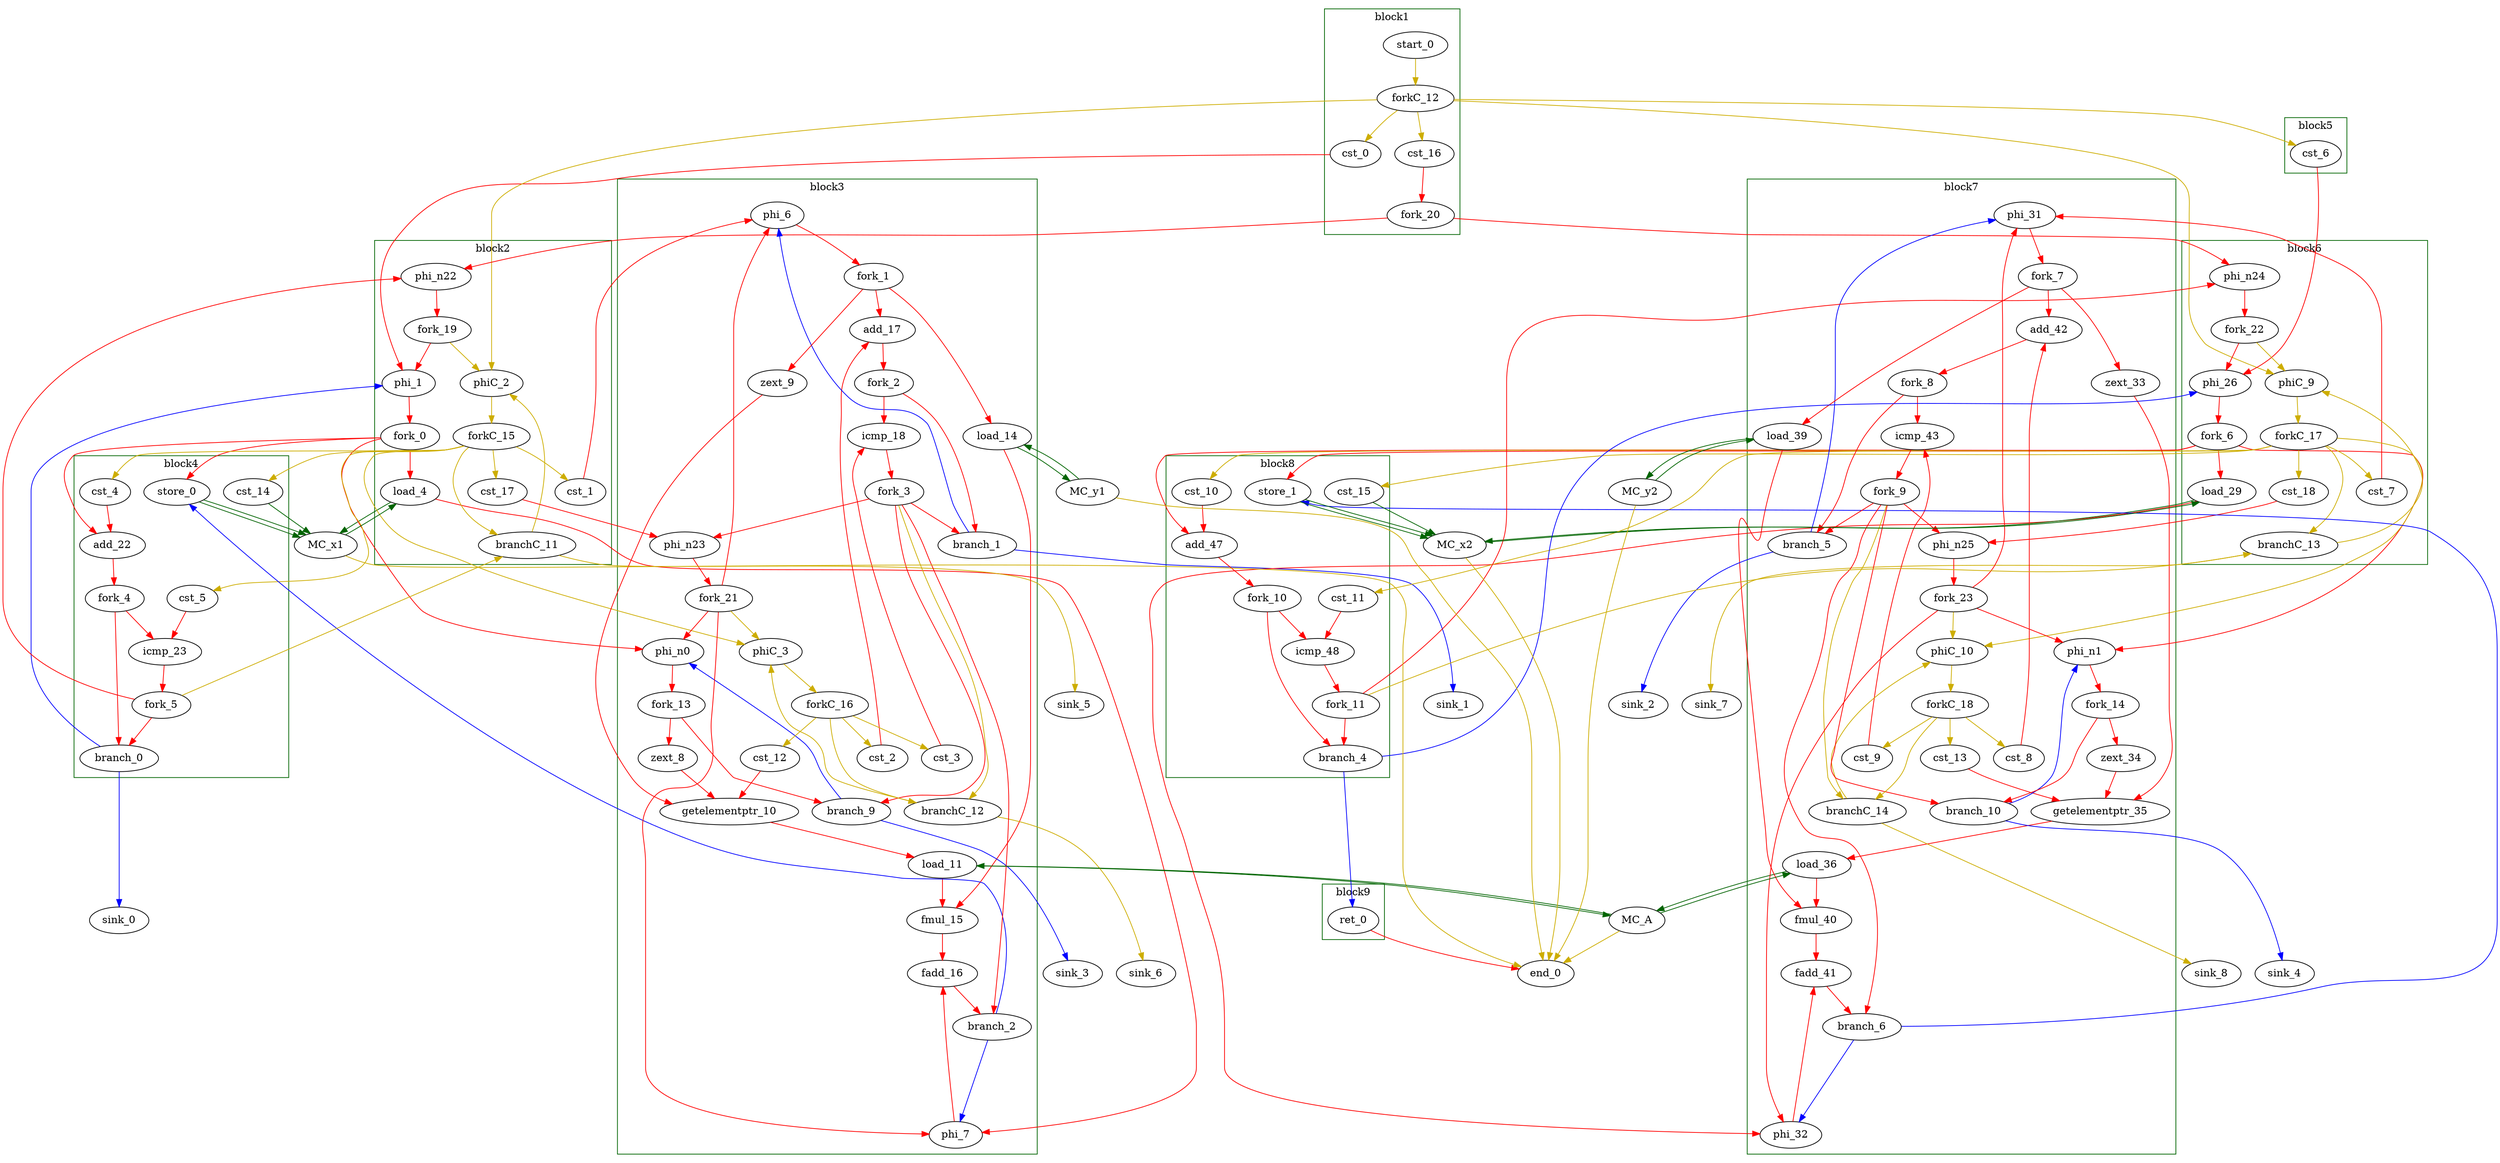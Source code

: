 Digraph G {
	splines=spline;
//DHLS version: 0.1.1" [shape = "none" pos = "20,20!"]

	subgraph cluster_0 {
	color = "darkgreen";
		label = "block1";
		"cst_0" [type = "Constant", bbID= 1, in = "in1:0", out = "out1:32", value = "0x00000000", tagged=false, taggers_num=0, tagger_id=-1];
		"start_0" [type = "Entry", control= "true", bbID= 1, in = "in1:0", out = "out1:0", tagged=false, taggers_num=0, tagger_id=-1];
		"cst_16" [type = "Constant", bbID= 1, in = "in1:0", out = "out1:32", value = "0x00000000", tagged=false, taggers_num=0, tagger_id=-1];
		"forkC_12" [type = "Fork", bbID= 1, in = "in1:0", out = "out1:0 out2:0 out3:0 out4:0 out5:0 ", tagged=false, taggers_num=0, tagger_id=-1];
		"fork_20" [type = "Fork", bbID= 1, in = "in1:1", out = "out1:1 out2:1 ", tagged=false, taggers_num=0, tagger_id=-1];

	}

	subgraph cluster_1 {
	color = "darkgreen";
		label = "block2";
		"phi_1" [type = "Mux", bbID= 2, in = "in1?:1 in2:32 in3:32 ", out = "out1:32", delay=0.366, tagged=false, taggers_num=0, tagger_id=-1];
		"load_4" [type = "Operator", bbID= 2, op = "mc_load_op",bbID= 2, portId= 0, offset= 0, in = "in1:32 in2:32", out = "out1:32 out2:32 ", delay=0.000, latency=2, II=1, tagged=false, taggers_num=0, tagger_id=-1];
		"cst_1" [type = "Constant", bbID= 2, in = "in1:0", out = "out1:32", value = "0x00000000", tagged=false, taggers_num=0, tagger_id=-1];
		"phiC_2" [type = "Mux", bbID= 2, in = "in1?:1 in2:0 in3:0 ", out = "out1:0", delay=0.166, tagged=false, taggers_num=0, tagger_id=-1];
		"phi_n22" [type = "Merge", bbID= 2, in = "in1:1 in2:1 ", out = "out1:1", delay=0.366, tagged=false, taggers_num=0, tagger_id=-1];
		"branchC_11" [type = "Branch", bbID= 2,  in = "in1:0 in2?:1", out = "out1+:0 out2-:0", tagged=false, taggers_num=0, tagger_id=-1];
		"cst_17" [type = "Constant", bbID= 2, in = "in1:0", out = "out1:1", value = "0x00000000", tagged=false, taggers_num=0, tagger_id=-1];
		"fork_0" [type = "Fork", bbID= 2, in = "in1:32", out = "out1:32 out2:32 out3:32 out4:32 ", tagged=false, taggers_num=0, tagger_id=-1];
		"forkC_15" [type = "Fork", bbID= 2, in = "in1:0", out = "out1:0 out2:0 out3:0 out4:0 out5:0 out6:0 out7:0 ", tagged=false, taggers_num=0, tagger_id=-1];
		"fork_19" [type = "Fork", bbID= 2, in = "in1:1", out = "out1:1 out2:1 ", tagged=false, taggers_num=0, tagger_id=-1];

	}

	subgraph cluster_2 {
	color = "darkgreen";
		label = "block3";
		"phi_6" [type = "Mux", bbID= 3, in = "in1?:1 in2:32 in3:32 ", out = "out1:32", delay=0.366, tagged=false, taggers_num=0, tagger_id=-1];
		"phi_7" [type = "Mux", bbID= 3, in = "in1?:1 in2:32 in3:32 ", out = "out1:32", delay=0.366, tagged=false, taggers_num=0, tagger_id=-1];
		"zext_8" [type = "Operator", bbID= 3, op = "zext_op", in = "in1:32 ", out = "out1:32 ", delay=0.000, latency=0, II=1, tagged=false, taggers_num=0, tagger_id=-1];
		"zext_9" [type = "Operator", bbID= 3, op = "zext_op", in = "in1:32 ", out = "out1:32 ", delay=0.000, latency=0, II=1, tagged=false, taggers_num=0, tagger_id=-1];
		"getelementptr_10" [type = "Operator", bbID= 3, op = "getelementptr_op", in = "in1:32 in2:32 in3:32 ", out = "out1:32 ", constants=1, delay=2.966, latency=0, II=1, tagged=false, taggers_num=0, tagger_id=-1];
		"load_11" [type = "Operator", bbID= 3, op = "mc_load_op",bbID= 3, portId= 0, offset= 0, in = "in1:32 in2:32", out = "out1:32 out2:32 ", delay=0.000, latency=2, II=1, tagged=false, taggers_num=0, tagger_id=-1];
		"load_14" [type = "Operator", bbID= 3, op = "mc_load_op",bbID= 3, portId= 0, offset= 0, in = "in1:32 in2:32", out = "out1:32 out2:32 ", delay=0.000, latency=2, II=1, tagged=false, taggers_num=0, tagger_id=-1];
		"fmul_15" [type = "Operator", bbID= 3, op = "fmul_op", in = "in1:32 in2:32 ", out = "out1:32 ", delay=0.966, latency=6, II=1, tagged=false, taggers_num=0, tagger_id=-1];
		"fadd_16" [type = "Operator", bbID= 3, op = "fadd_op", in = "in1:32 in2:32 ", out = "out1:32 ", delay=0.966, latency=10, II=1, tagged=false, taggers_num=0, tagger_id=-1];
		"cst_2" [type = "Constant", bbID= 3, in = "in1:0", out = "out1:32", value = "0x00000001", tagged=false, taggers_num=0, tagger_id=-1];
		"add_17" [type = "Operator", bbID= 3, op = "add_op", in = "in1:32 in2:32 ", out = "out1:32 ", delay=1.693, latency=0, II=1, tagged=false, taggers_num=0, tagger_id=-1];
		"cst_3" [type = "Constant", bbID= 3, in = "in1:0", out = "out1:32", value = "0x0000001E", tagged=false, taggers_num=0, tagger_id=-1];
		"icmp_18" [type = "Operator", bbID= 3, op = "icmp_ult_op", in = "in1:32 in2:32 ", out = "out1:1 ", delay=1.530, latency=0, II=1, tagged=false, taggers_num=0, tagger_id=-1];
		"cst_12" [type = "Constant", bbID= 3, in = "in1:0", out = "out1:32", value = "0x0000001E", tagged=false, taggers_num=0, tagger_id=-1];
		"phi_n0" [type = "Mux", bbID= 3, in = "in1?:1 in2:32 in3:32 ", out = "out1:32", delay=0.366, tagged=false, taggers_num=0, tagger_id=-1];
		"phiC_3" [type = "Mux", bbID= 3, in = "in1?:1 in2:0 in3:0 ", out = "out1:0", delay=0.166, tagged=false, taggers_num=0, tagger_id=-1];
		"branch_1" [type = "Branch", bbID= 3,  in = "in1:32 in2?:1", out = "out1+:32 out2-:32", tagged=false, taggers_num=0, tagger_id=-1];
		"phi_n23" [type = "Merge", bbID= 3, in = "in1:1 in2:1 ", out = "out1:1", delay=0.366, tagged=false, taggers_num=0, tagger_id=-1];
		"branch_2" [type = "Branch", bbID= 3,  in = "in1:32 in2?:1", out = "out1+:32 out2-:32", tagged=false, taggers_num=0, tagger_id=-1];
		"branch_9" [type = "Branch", bbID= 3,  in = "in1:32 in2?:1", out = "out1+:32 out2-:32", tagged=false, taggers_num=0, tagger_id=-1];
		"branchC_12" [type = "Branch", bbID= 3,  in = "in1:0 in2?:1", out = "out1+:0 out2-:0", tagged=false, taggers_num=0, tagger_id=-1];
		"fork_1" [type = "Fork", bbID= 3, in = "in1:32", out = "out1:32 out2:32 out3:32 ", tagged=false, taggers_num=0, tagger_id=-1];
		"fork_2" [type = "Fork", bbID= 3, in = "in1:32", out = "out1:32 out2:32 ", tagged=false, taggers_num=0, tagger_id=-1];
		"fork_3" [type = "Fork", bbID= 3, in = "in1:1", out = "out1:1 out2:1 out3:1 out4:1 out5:1 ", tagged=false, taggers_num=0, tagger_id=-1];
		"fork_13" [type = "Fork", bbID= 3, in = "in1:32", out = "out1:32 out2:32 ", tagged=false, taggers_num=0, tagger_id=-1];
		"forkC_16" [type = "Fork", bbID= 3, in = "in1:0", out = "out1:0 out2:0 out3:0 out4:0 ", tagged=false, taggers_num=0, tagger_id=-1];
		"fork_21" [type = "Fork", bbID= 3, in = "in1:1", out = "out1:1 out2:1 out3:1 out4:1 ", tagged=false, taggers_num=0, tagger_id=-1];

	}

	subgraph cluster_3 {
	color = "darkgreen";
		label = "block4";
		"store_0" [type = "Operator", bbID= 4, op = "mc_store_op",bbID= 4, portId= 0, offset= 0, in = "in1:32 in2:32 ", out = "out1:32 out2:32 ", delay=0.000, latency=0, II=1, tagged=false, taggers_num=0, tagger_id=-1];
		"cst_4" [type = "Constant", bbID= 4, in = "in1:0", out = "out1:32", value = "0x00000001", tagged=false, taggers_num=0, tagger_id=-1];
		"add_22" [type = "Operator", bbID= 4, op = "add_op", in = "in1:32 in2:32 ", out = "out1:32 ", delay=1.693, latency=0, II=1, tagged=false, taggers_num=0, tagger_id=-1];
		"cst_5" [type = "Constant", bbID= 4, in = "in1:0", out = "out1:32", value = "0x0000001E", tagged=false, taggers_num=0, tagger_id=-1];
		"icmp_23" [type = "Operator", bbID= 4, op = "icmp_ult_op", in = "in1:32 in2:32 ", out = "out1:1 ", delay=1.530, latency=0, II=1, tagged=false, taggers_num=0, tagger_id=-1];
		"cst_14" [type = "Constant", bbID= 4, in = "in1:0", out = "out1:32", value = "0x00000001", tagged=false, taggers_num=0, tagger_id=-1];
		"branch_0" [type = "Branch", bbID= 4,  in = "in1:32 in2?:1", out = "out1+:32 out2-:32", tagged=false, taggers_num=0, tagger_id=-1];
		"fork_4" [type = "Fork", bbID= 4, in = "in1:32", out = "out1:32 out2:32 ", tagged=false, taggers_num=0, tagger_id=-1];
		"fork_5" [type = "Fork", bbID= 4, in = "in1:1", out = "out1:1 out2:1 out3:1 ", tagged=false, taggers_num=0, tagger_id=-1];

	}

	subgraph cluster_4 {
	color = "darkgreen";
		label = "block5";
		"cst_6" [type = "Constant", bbID= 5, in = "in1:0", out = "out1:32", value = "0x00000000", tagged=false, taggers_num=0, tagger_id=-1];

	}

	subgraph cluster_5 {
	color = "darkgreen";
		label = "block6";
		"phi_26" [type = "Mux", bbID= 6, in = "in1?:1 in2:32 in3:32 ", out = "out1:32", delay=0.366, tagged=false, taggers_num=0, tagger_id=-1];
		"load_29" [type = "Operator", bbID= 6, op = "mc_load_op",bbID= 6, portId= 0, offset= 0, in = "in1:32 in2:32", out = "out1:32 out2:32 ", delay=0.000, latency=2, II=1, tagged=false, taggers_num=0, tagger_id=-1];
		"cst_7" [type = "Constant", bbID= 6, in = "in1:0", out = "out1:32", value = "0x00000000", tagged=false, taggers_num=0, tagger_id=-1];
		"phiC_9" [type = "Mux", bbID= 6, in = "in1?:1 in2:0 in3:0 ", out = "out1:0", delay=0.166, tagged=false, taggers_num=0, tagger_id=-1];
		"phi_n24" [type = "Merge", bbID= 6, in = "in1:1 in2:1 ", out = "out1:1", delay=0.366, tagged=false, taggers_num=0, tagger_id=-1];
		"branchC_13" [type = "Branch", bbID= 6,  in = "in1:0 in2?:1", out = "out1+:0 out2-:0", tagged=false, taggers_num=0, tagger_id=-1];
		"cst_18" [type = "Constant", bbID= 6, in = "in1:0", out = "out1:1", value = "0x00000000", tagged=false, taggers_num=0, tagger_id=-1];
		"fork_6" [type = "Fork", bbID= 6, in = "in1:32", out = "out1:32 out2:32 out3:32 out4:32 ", tagged=false, taggers_num=0, tagger_id=-1];
		"forkC_17" [type = "Fork", bbID= 6, in = "in1:0", out = "out1:0 out2:0 out3:0 out4:0 out5:0 out6:0 out7:0 ", tagged=false, taggers_num=0, tagger_id=-1];
		"fork_22" [type = "Fork", bbID= 6, in = "in1:1", out = "out1:1 out2:1 ", tagged=false, taggers_num=0, tagger_id=-1];

	}

	subgraph cluster_6 {
	color = "darkgreen";
		label = "block7";
		"phi_31" [type = "Mux", bbID= 7, in = "in1?:1 in2:32 in3:32 ", out = "out1:32", delay=0.366, tagged=false, taggers_num=0, tagger_id=-1];
		"phi_32" [type = "Mux", bbID= 7, in = "in1?:1 in2:32 in3:32 ", out = "out1:32", delay=0.366, tagged=false, taggers_num=0, tagger_id=-1];
		"zext_33" [type = "Operator", bbID= 7, op = "zext_op", in = "in1:32 ", out = "out1:32 ", delay=0.000, latency=0, II=1, tagged=false, taggers_num=0, tagger_id=-1];
		"zext_34" [type = "Operator", bbID= 7, op = "zext_op", in = "in1:32 ", out = "out1:32 ", delay=0.000, latency=0, II=1, tagged=false, taggers_num=0, tagger_id=-1];
		"getelementptr_35" [type = "Operator", bbID= 7, op = "getelementptr_op", in = "in1:32 in2:32 in3:32 ", out = "out1:32 ", constants=1, delay=2.966, latency=0, II=1, tagged=false, taggers_num=0, tagger_id=-1];
		"load_36" [type = "Operator", bbID= 7, op = "mc_load_op",bbID= 7, portId= 1, offset= 0, in = "in1:32 in2:32", out = "out1:32 out2:32 ", delay=0.000, latency=2, II=1, tagged=false, taggers_num=0, tagger_id=-1];
		"load_39" [type = "Operator", bbID= 7, op = "mc_load_op",bbID= 7, portId= 0, offset= 0, in = "in1:32 in2:32", out = "out1:32 out2:32 ", delay=0.000, latency=2, II=1, tagged=false, taggers_num=0, tagger_id=-1];
		"fmul_40" [type = "Operator", bbID= 7, op = "fmul_op", in = "in1:32 in2:32 ", out = "out1:32 ", delay=0.966, latency=6, II=1, tagged=false, taggers_num=0, tagger_id=-1];
		"fadd_41" [type = "Operator", bbID= 7, op = "fadd_op", in = "in1:32 in2:32 ", out = "out1:32 ", delay=0.966, latency=10, II=1, tagged=false, taggers_num=0, tagger_id=-1];
		"cst_8" [type = "Constant", bbID= 7, in = "in1:0", out = "out1:32", value = "0x00000001", tagged=false, taggers_num=0, tagger_id=-1];
		"add_42" [type = "Operator", bbID= 7, op = "add_op", in = "in1:32 in2:32 ", out = "out1:32 ", delay=1.693, latency=0, II=1, tagged=false, taggers_num=0, tagger_id=-1];
		"cst_9" [type = "Constant", bbID= 7, in = "in1:0", out = "out1:32", value = "0x0000001E", tagged=false, taggers_num=0, tagger_id=-1];
		"icmp_43" [type = "Operator", bbID= 7, op = "icmp_ult_op", in = "in1:32 in2:32 ", out = "out1:1 ", delay=1.530, latency=0, II=1, tagged=false, taggers_num=0, tagger_id=-1];
		"cst_13" [type = "Constant", bbID= 7, in = "in1:0", out = "out1:32", value = "0x0000001E", tagged=false, taggers_num=0, tagger_id=-1];
		"phi_n1" [type = "Mux", bbID= 7, in = "in1?:1 in2:32 in3:32 ", out = "out1:32", delay=0.366, tagged=false, taggers_num=0, tagger_id=-1];
		"phiC_10" [type = "Mux", bbID= 7, in = "in1?:1 in2:0 in3:0 ", out = "out1:0", delay=0.166, tagged=false, taggers_num=0, tagger_id=-1];
		"branch_5" [type = "Branch", bbID= 7,  in = "in1:32 in2?:1", out = "out1+:32 out2-:32", tagged=false, taggers_num=0, tagger_id=-1];
		"phi_n25" [type = "Merge", bbID= 7, in = "in1:1 in2:1 ", out = "out1:1", delay=0.366, tagged=false, taggers_num=0, tagger_id=-1];
		"branch_6" [type = "Branch", bbID= 7,  in = "in1:32 in2?:1", out = "out1+:32 out2-:32", tagged=false, taggers_num=0, tagger_id=-1];
		"branch_10" [type = "Branch", bbID= 7,  in = "in1:32 in2?:1", out = "out1+:32 out2-:32", tagged=false, taggers_num=0, tagger_id=-1];
		"branchC_14" [type = "Branch", bbID= 7,  in = "in1:0 in2?:1", out = "out1+:0 out2-:0", tagged=false, taggers_num=0, tagger_id=-1];
		"fork_7" [type = "Fork", bbID= 7, in = "in1:32", out = "out1:32 out2:32 out3:32 ", tagged=false, taggers_num=0, tagger_id=-1];
		"fork_8" [type = "Fork", bbID= 7, in = "in1:32", out = "out1:32 out2:32 ", tagged=false, taggers_num=0, tagger_id=-1];
		"fork_9" [type = "Fork", bbID= 7, in = "in1:1", out = "out1:1 out2:1 out3:1 out4:1 out5:1 ", tagged=false, taggers_num=0, tagger_id=-1];
		"fork_14" [type = "Fork", bbID= 7, in = "in1:32", out = "out1:32 out2:32 ", tagged=false, taggers_num=0, tagger_id=-1];
		"forkC_18" [type = "Fork", bbID= 7, in = "in1:0", out = "out1:0 out2:0 out3:0 out4:0 ", tagged=false, taggers_num=0, tagger_id=-1];
		"fork_23" [type = "Fork", bbID= 7, in = "in1:1", out = "out1:1 out2:1 out3:1 out4:1 ", tagged=false, taggers_num=0, tagger_id=-1];

	}

	subgraph cluster_7 {
	color = "darkgreen";
		label = "block8";
		"store_1" [type = "Operator", bbID= 8, op = "mc_store_op",bbID= 8, portId= 0, offset= 0, in = "in1:32 in2:32 ", out = "out1:32 out2:32 ", delay=0.000, latency=0, II=1, tagged=false, taggers_num=0, tagger_id=-1];
		"cst_10" [type = "Constant", bbID= 8, in = "in1:0", out = "out1:32", value = "0x00000001", tagged=false, taggers_num=0, tagger_id=-1];
		"add_47" [type = "Operator", bbID= 8, op = "add_op", in = "in1:32 in2:32 ", out = "out1:32 ", delay=1.693, latency=0, II=1, tagged=false, taggers_num=0, tagger_id=-1];
		"cst_11" [type = "Constant", bbID= 8, in = "in1:0", out = "out1:32", value = "0x0000001E", tagged=false, taggers_num=0, tagger_id=-1];
		"icmp_48" [type = "Operator", bbID= 8, op = "icmp_ult_op", in = "in1:32 in2:32 ", out = "out1:1 ", delay=1.530, latency=0, II=1, tagged=false, taggers_num=0, tagger_id=-1];
		"cst_15" [type = "Constant", bbID= 8, in = "in1:0", out = "out1:32", value = "0x00000001", tagged=false, taggers_num=0, tagger_id=-1];
		"branch_4" [type = "Branch", bbID= 8,  in = "in1:32 in2?:1", out = "out1+:32 out2-:32", tagged=false, taggers_num=0, tagger_id=-1];
		"fork_10" [type = "Fork", bbID= 8, in = "in1:32", out = "out1:32 out2:32 ", tagged=false, taggers_num=0, tagger_id=-1];
		"fork_11" [type = "Fork", bbID= 8, in = "in1:1", out = "out1:1 out2:1 out3:1 ", tagged=false, taggers_num=0, tagger_id=-1];

	}

	subgraph cluster_8 {
	color = "darkgreen";
		label = "block9";
		"ret_0" [type = "Operator", bbID= 9, op = "ret_op", in = "in1:32 ", out = "out1:32 ", delay=0.000, latency=0, II=1, tagged=false, taggers_num=0, tagger_id=-1];

	}
	"MC_x1" [type = "MC", bbID= 0, in = "in1:32*c0 in2:32*l0a in3:32*s0a in4:32*s0d ", out = "out1:32*l0d out2:0*e ", memory = "x1", bbcount = 1, ldcount = 1, stcount = 1];
	"MC_A" [type = "MC", bbID= 0, in = "in1:32*l0a in2:32*l1a ", out = "out1:32*l0d out2:32*l1d out3:0*e ", memory = "A", bbcount = 0, ldcount = 2, stcount = 0];
	"MC_y1" [type = "MC", bbID= 0, in = "in1:32*l0a ", out = "out1:32*l0d out2:0*e ", memory = "y1", bbcount = 0, ldcount = 1, stcount = 0];
	"MC_x2" [type = "MC", bbID= 0, in = "in1:32*c0 in2:32*l0a in3:32*s0a in4:32*s0d ", out = "out1:32*l0d out2:0*e ", memory = "x2", bbcount = 1, ldcount = 1, stcount = 1];
	"MC_y2" [type = "MC", bbID= 0, in = "in1:32*l0a ", out = "out1:32*l0d out2:0*e ", memory = "y2", bbcount = 0, ldcount = 1, stcount = 0];
	"sink_0" [type = "Sink", bbID= 0, in = "in1:32"];
	"sink_1" [type = "Sink", bbID= 0, in = "in1:32"];
	"sink_2" [type = "Sink", bbID= 0, in = "in1:32"];
	"sink_3" [type = "Sink", bbID= 0, in = "in1:32"];
	"sink_4" [type = "Sink", bbID= 0, in = "in1:32"];
	"sink_5" [type = "Sink", bbID= 0, in = "in1:0"];
	"sink_6" [type = "Sink", bbID= 0, in = "in1:0"];
	"sink_7" [type = "Sink", bbID= 0, in = "in1:0"];
	"sink_8" [type = "Sink", bbID= 0, in = "in1:0"];
	"end_0" [type = "Exit", bbID= 0, in = "in1:0*e in2:0*e in3:0*e in4:0*e in5:0*e  in6:32 ", out = "out1:32" ];

	"load_4" -> "MC_x1" [color = "darkgreen", mem_address = "true", from = "out2", to = "in2"];
	"MC_x1" -> "load_4" [color = "darkgreen", mem_address = "false", from = "out1", to = "in1"];
	"load_11" -> "MC_A" [color = "darkgreen", mem_address = "true", from = "out2", to = "in1"];
	"MC_A" -> "load_11" [color = "darkgreen", mem_address = "false", from = "out1", to = "in1"];
	"load_14" -> "MC_y1" [color = "darkgreen", mem_address = "true", from = "out2", to = "in1"];
	"MC_y1" -> "load_14" [color = "darkgreen", mem_address = "false", from = "out1", to = "in1"];
	"store_0" -> "MC_x1" [color = "darkgreen", mem_address = "true", from = "out2", to = "in3"];
	"store_0" -> "MC_x1" [color = "darkgreen", mem_address = "false", from = "out1", to = "in4"];
	"load_29" -> "MC_x2" [color = "darkgreen", mem_address = "true", from = "out2", to = "in2"];
	"MC_x2" -> "load_29" [color = "darkgreen", mem_address = "false", from = "out1", to = "in1"];
	"load_36" -> "MC_A" [color = "darkgreen", mem_address = "true", from = "out2", to = "in2"];
	"MC_A" -> "load_36" [color = "darkgreen", mem_address = "false", from = "out2", to = "in1"];
	"load_39" -> "MC_y2" [color = "darkgreen", mem_address = "true", from = "out2", to = "in1"];
	"MC_y2" -> "load_39" [color = "darkgreen", mem_address = "false", from = "out1", to = "in1"];
	"store_1" -> "MC_x2" [color = "darkgreen", mem_address = "true", from = "out2", to = "in3"];
	"store_1" -> "MC_x2" [color = "darkgreen", mem_address = "false", from = "out1", to = "in4"];
	"cst_14" -> "MC_x1" [color = "darkgreen", from = "out1", to = "in1"];
	"MC_x1" -> "end_0" [color = "gold3", from = "out2", to = "in1"];
	"MC_A" -> "end_0" [color = "gold3", from = "out3", to = "in2"];
	"MC_y1" -> "end_0" [color = "gold3", from = "out2", to = "in3"];
	"cst_15" -> "MC_x2" [color = "darkgreen", from = "out1", to = "in1"];
	"MC_x2" -> "end_0" [color = "gold3", from = "out2", to = "in4"];
	"MC_y2" -> "end_0" [color = "gold3", from = "out2", to = "in5"];
	"cst_0" -> "phi_1" [color = "red", from = "out1", to = "in2"];
	"phi_1" -> "fork_0" [color = "red", from = "out1", to = "in1"];
	"load_4" -> "phi_7" [color = "red", from = "out1", to = "in2"];
	"cst_1" -> "phi_6" [color = "red", from = "out1", to = "in2"];
	"phi_6" -> "fork_1" [color = "red", from = "out1", to = "in1"];
	"phi_7" -> "fadd_16" [color = "red", from = "out1", to = "in1"];
	"zext_8" -> "getelementptr_10" [color = "red", from = "out1", to = "in1"];
	"zext_9" -> "getelementptr_10" [color = "red", from = "out1", to = "in2"];
	"getelementptr_10" -> "load_11" [color = "red", from = "out1", to = "in2"];
	"load_11" -> "fmul_15" [color = "red", from = "out1", to = "in1"];
	"load_14" -> "fmul_15" [color = "red", from = "out1", to = "in2"];
	"fmul_15" -> "fadd_16" [color = "red", from = "out1", to = "in2"];
	"fadd_16" -> "branch_2" [color = "red", from = "out1", to = "in1"];
	"cst_2" -> "add_17" [color = "red", from = "out1", to = "in2"];
	"add_17" -> "fork_2" [color = "red", from = "out1", to = "in1"];
	"cst_3" -> "icmp_18" [color = "red", from = "out1", to = "in2"];
	"icmp_18" -> "fork_3" [color = "red", from = "out1", to = "in1"];
	"cst_4" -> "add_22" [color = "red", from = "out1", to = "in2"];
	"add_22" -> "fork_4" [color = "red", from = "out1", to = "in1"];
	"cst_5" -> "icmp_23" [color = "red", from = "out1", to = "in2"];
	"icmp_23" -> "fork_5" [color = "red", from = "out1", to = "in1"];
	"cst_6" -> "phi_26" [color = "red", from = "out1", to = "in2"];
	"phi_26" -> "fork_6" [color = "red", from = "out1", to = "in1"];
	"load_29" -> "phi_32" [color = "red", from = "out1", to = "in2"];
	"cst_7" -> "phi_31" [color = "red", from = "out1", to = "in2"];
	"phi_31" -> "fork_7" [color = "red", from = "out1", to = "in1"];
	"phi_32" -> "fadd_41" [color = "red", from = "out1", to = "in1"];
	"zext_33" -> "getelementptr_35" [color = "red", from = "out1", to = "in1"];
	"zext_34" -> "getelementptr_35" [color = "red", from = "out1", to = "in2"];
	"getelementptr_35" -> "load_36" [color = "red", from = "out1", to = "in2"];
	"load_36" -> "fmul_40" [color = "red", from = "out1", to = "in1"];
	"load_39" -> "fmul_40" [color = "red", from = "out1", to = "in2"];
	"fmul_40" -> "fadd_41" [color = "red", from = "out1", to = "in2"];
	"fadd_41" -> "branch_6" [color = "red", from = "out1", to = "in1"];
	"cst_8" -> "add_42" [color = "red", from = "out1", to = "in2"];
	"add_42" -> "fork_8" [color = "red", from = "out1", to = "in1"];
	"cst_9" -> "icmp_43" [color = "red", from = "out1", to = "in2"];
	"icmp_43" -> "fork_9" [color = "red", from = "out1", to = "in1"];
	"cst_10" -> "add_47" [color = "red", from = "out1", to = "in2"];
	"add_47" -> "fork_10" [color = "red", from = "out1", to = "in1"];
	"cst_11" -> "icmp_48" [color = "red", from = "out1", to = "in2"];
	"icmp_48" -> "fork_11" [color = "red", from = "out1", to = "in1"];
	"ret_0" -> "end_0" [color = "red", from = "out1", to = "in6"];
	"cst_12" -> "getelementptr_10" [color = "red", from = "out1", to = "in3"];
	"cst_13" -> "getelementptr_35" [color = "red", from = "out1", to = "in3"];
	"start_0" -> "forkC_12" [color = "gold3", from = "out1", to = "in1"];
	"phi_n0" -> "fork_13" [color = "red", from = "out1", to = "in1"];
	"phi_n1" -> "fork_14" [color = "red", from = "out1", to = "in1"];
	"phiC_2" -> "forkC_15" [color = "gold3", from = "out1", to = "in1"];
	"phiC_3" -> "forkC_16" [color = "gold3", from = "out1", to = "in1"];
	"phiC_9" -> "forkC_17" [color = "gold3", from = "out1", to = "in1"];
	"phiC_10" -> "forkC_18" [color = "gold3", from = "out1", to = "in1"];
	"branch_0" -> "phi_1" [color = "blue", minlen = 3, from = "out1", to = "in3"];
	"branch_0" -> "sink_0" [color = "blue", minlen = 3, from = "out2", to = "in1"];
	"phi_n22" -> "fork_19" [color = "red", from = "out1", to = "in1"];
	"cst_16" -> "fork_20" [color = "red", from = "out1", to = "in1"];
	"branch_1" -> "phi_6" [color = "blue", minlen = 3, from = "out1", to = "in3"];
	"branch_1" -> "sink_1" [color = "blue", minlen = 3, from = "out2", to = "in1"];
	"phi_n23" -> "fork_21" [color = "red", from = "out1", to = "in1"];
	"branch_2" -> "phi_7" [color = "blue", minlen = 3, from = "out1", to = "in3"];
	"branch_2" -> "store_0" [color = "blue", minlen = 3, from = "out2", to = "in1"];
	"branch_4" -> "phi_26" [color = "blue", minlen = 3, from = "out1", to = "in3"];
	"branch_4" -> "ret_0" [color = "blue", minlen = 3, from = "out2", to = "in1"];
	"phi_n24" -> "fork_22" [color = "red", from = "out1", to = "in1"];
	"branch_5" -> "phi_31" [color = "blue", minlen = 3, from = "out1", to = "in3"];
	"branch_5" -> "sink_2" [color = "blue", minlen = 3, from = "out2", to = "in1"];
	"phi_n25" -> "fork_23" [color = "red", from = "out1", to = "in1"];
	"branch_6" -> "phi_32" [color = "blue", minlen = 3, from = "out1", to = "in3"];
	"branch_6" -> "store_1" [color = "blue", minlen = 3, from = "out2", to = "in1"];
	"branch_9" -> "phi_n0" [color = "blue", minlen = 3, from = "out1", to = "in3"];
	"branch_9" -> "sink_3" [color = "blue", minlen = 3, from = "out2", to = "in1"];
	"branch_10" -> "phi_n1" [color = "blue", minlen = 3, from = "out1", to = "in3"];
	"branch_10" -> "sink_4" [color = "blue", minlen = 3, from = "out2", to = "in1"];
	"branchC_11" -> "phiC_2" [color = "gold3", minlen = 3, from = "out1", to = "in3"];
	"branchC_11" -> "sink_5" [color = "gold3", minlen = 3, from = "out2", to = "in1"];
	"branchC_12" -> "phiC_3" [color = "gold3", minlen = 3, from = "out1", to = "in3"];
	"branchC_12" -> "sink_6" [color = "gold3", minlen = 3, from = "out2", to = "in1"];
	"branchC_13" -> "phiC_9" [color = "gold3", minlen = 3, from = "out1", to = "in3"];
	"branchC_13" -> "sink_7" [color = "gold3", minlen = 3, from = "out2", to = "in1"];
	"branchC_14" -> "phiC_10" [color = "gold3", minlen = 3, from = "out1", to = "in3"];
	"branchC_14" -> "sink_8" [color = "gold3", minlen = 3, from = "out2", to = "in1"];
	"cst_17" -> "phi_n23" [color = "red", from = "out1", to = "in1"];
	"cst_18" -> "phi_n25" [color = "red", from = "out1", to = "in1"];
	"fork_0" -> "phi_n0" [color = "red", from = "out1", to = "in2"];
	"fork_0" -> "add_22" [color = "red", from = "out2", to = "in1"];
	"fork_0" -> "load_4" [color = "red", from = "out3", to = "in2"];
	"fork_0" -> "store_0" [color = "red", from = "out4", to = "in2"];
	"fork_1" -> "zext_9" [color = "red", from = "out1", to = "in1"];
	"fork_1" -> "add_17" [color = "red", from = "out2", to = "in1"];
	"fork_1" -> "load_14" [color = "red", from = "out3", to = "in2"];
	"fork_2" -> "icmp_18" [color = "red", from = "out1", to = "in1"];
	"fork_2" -> "branch_1" [color = "red", from = "out2", to = "in1"];
	"fork_3" -> "branch_1" [color = "red", from = "out1", to = "in2"];
	"fork_3" -> "phi_n23" [color = "red", from = "out2", to = "in2"];
	"fork_3" -> "branch_2" [color = "red", from = "out3", to = "in2"];
	"fork_3" -> "branch_9" [color = "red", from = "out4", to = "in2"];
	"fork_3" -> "branchC_12" [color = "gold3", from = "out5", to = "in2"];
	"fork_4" -> "icmp_23" [color = "red", from = "out1", to = "in1"];
	"fork_4" -> "branch_0" [color = "red", from = "out2", to = "in1"];
	"fork_5" -> "branch_0" [color = "red", from = "out1", to = "in2"];
	"fork_5" -> "phi_n22" [color = "red", from = "out2", to = "in2"];
	"fork_5" -> "branchC_11" [color = "gold3", from = "out3", to = "in2"];
	"fork_6" -> "phi_n1" [color = "red", from = "out1", to = "in2"];
	"fork_6" -> "add_47" [color = "red", from = "out2", to = "in1"];
	"fork_6" -> "load_29" [color = "red", from = "out3", to = "in2"];
	"fork_6" -> "store_1" [color = "red", from = "out4", to = "in2"];
	"fork_7" -> "zext_33" [color = "red", from = "out1", to = "in1"];
	"fork_7" -> "add_42" [color = "red", from = "out2", to = "in1"];
	"fork_7" -> "load_39" [color = "red", from = "out3", to = "in2"];
	"fork_8" -> "icmp_43" [color = "red", from = "out1", to = "in1"];
	"fork_8" -> "branch_5" [color = "red", from = "out2", to = "in1"];
	"fork_9" -> "branch_5" [color = "red", from = "out1", to = "in2"];
	"fork_9" -> "phi_n25" [color = "red", from = "out2", to = "in2"];
	"fork_9" -> "branch_6" [color = "red", from = "out3", to = "in2"];
	"fork_9" -> "branch_10" [color = "red", from = "out4", to = "in2"];
	"fork_9" -> "branchC_14" [color = "gold3", from = "out5", to = "in2"];
	"fork_10" -> "icmp_48" [color = "red", from = "out1", to = "in1"];
	"fork_10" -> "branch_4" [color = "red", from = "out2", to = "in1"];
	"fork_11" -> "branch_4" [color = "red", from = "out1", to = "in2"];
	"fork_11" -> "phi_n24" [color = "red", from = "out2", to = "in2"];
	"fork_11" -> "branchC_13" [color = "gold3", from = "out3", to = "in2"];
	"forkC_12" -> "cst_0" [color = "gold3", from = "out1", to = "in1"];
	"forkC_12" -> "phiC_2" [color = "gold3", from = "out2", to = "in2"];
	"forkC_12" -> "cst_6" [color = "gold3", from = "out3", to = "in1"];
	"forkC_12" -> "phiC_9" [color = "gold3", from = "out4", to = "in2"];
	"forkC_12" -> "cst_16" [color = "gold3", from = "out5", to = "in1"];
	"fork_13" -> "zext_8" [color = "red", from = "out1", to = "in1"];
	"fork_13" -> "branch_9" [color = "red", from = "out2", to = "in1"];
	"fork_14" -> "zext_34" [color = "red", from = "out1", to = "in1"];
	"fork_14" -> "branch_10" [color = "red", from = "out2", to = "in1"];
	"forkC_15" -> "cst_1" [color = "gold3", from = "out1", to = "in1"];
	"forkC_15" -> "branchC_11" [color = "gold3", from = "out2", to = "in1"];
	"forkC_15" -> "phiC_3" [color = "gold3", from = "out3", to = "in2"];
	"forkC_15" -> "cst_4" [color = "gold3", from = "out4", to = "in1"];
	"forkC_15" -> "cst_5" [color = "gold3", from = "out5", to = "in1"];
	"forkC_15" -> "cst_14" [color = "gold3", from = "out6", to = "in1"];
	"forkC_15" -> "cst_17" [color = "gold3", from = "out7", to = "in1"];
	"forkC_16" -> "cst_2" [color = "gold3", from = "out1", to = "in1"];
	"forkC_16" -> "branchC_12" [color = "gold3", from = "out2", to = "in1"];
	"forkC_16" -> "cst_3" [color = "gold3", from = "out3", to = "in1"];
	"forkC_16" -> "cst_12" [color = "gold3", from = "out4", to = "in1"];
	"forkC_17" -> "cst_7" [color = "gold3", from = "out1", to = "in1"];
	"forkC_17" -> "branchC_13" [color = "gold3", from = "out2", to = "in1"];
	"forkC_17" -> "phiC_10" [color = "gold3", from = "out3", to = "in2"];
	"forkC_17" -> "cst_10" [color = "gold3", from = "out4", to = "in1"];
	"forkC_17" -> "cst_11" [color = "gold3", from = "out5", to = "in1"];
	"forkC_17" -> "cst_15" [color = "gold3", from = "out6", to = "in1"];
	"forkC_17" -> "cst_18" [color = "gold3", from = "out7", to = "in1"];
	"forkC_18" -> "cst_8" [color = "gold3", from = "out1", to = "in1"];
	"forkC_18" -> "branchC_14" [color = "gold3", from = "out2", to = "in1"];
	"forkC_18" -> "cst_9" [color = "gold3", from = "out3", to = "in1"];
	"forkC_18" -> "cst_13" [color = "gold3", from = "out4", to = "in1"];
	"fork_19" -> "phi_1" [color = "red", from = "out1", to = "in1"];
	"fork_19" -> "phiC_2" [color = "gold3", from = "out2", to = "in1"];
	"fork_20" -> "phi_n22" [color = "red", from = "out1", to = "in1"];
	"fork_20" -> "phi_n24" [color = "red", from = "out2", to = "in1"];
	"fork_21" -> "phi_6" [color = "red", from = "out1", to = "in1"];
	"fork_21" -> "phi_7" [color = "red", from = "out2", to = "in1"];
	"fork_21" -> "phi_n0" [color = "red", from = "out3", to = "in1"];
	"fork_21" -> "phiC_3" [color = "gold3", from = "out4", to = "in1"];
	"fork_22" -> "phi_26" [color = "red", from = "out1", to = "in1"];
	"fork_22" -> "phiC_9" [color = "gold3", from = "out2", to = "in1"];
	"fork_23" -> "phi_31" [color = "red", from = "out1", to = "in1"];
	"fork_23" -> "phi_32" [color = "red", from = "out2", to = "in1"];
	"fork_23" -> "phi_n1" [color = "red", from = "out3", to = "in1"];
	"fork_23" -> "phiC_10" [color = "gold3", from = "out4", to = "in1"];

}